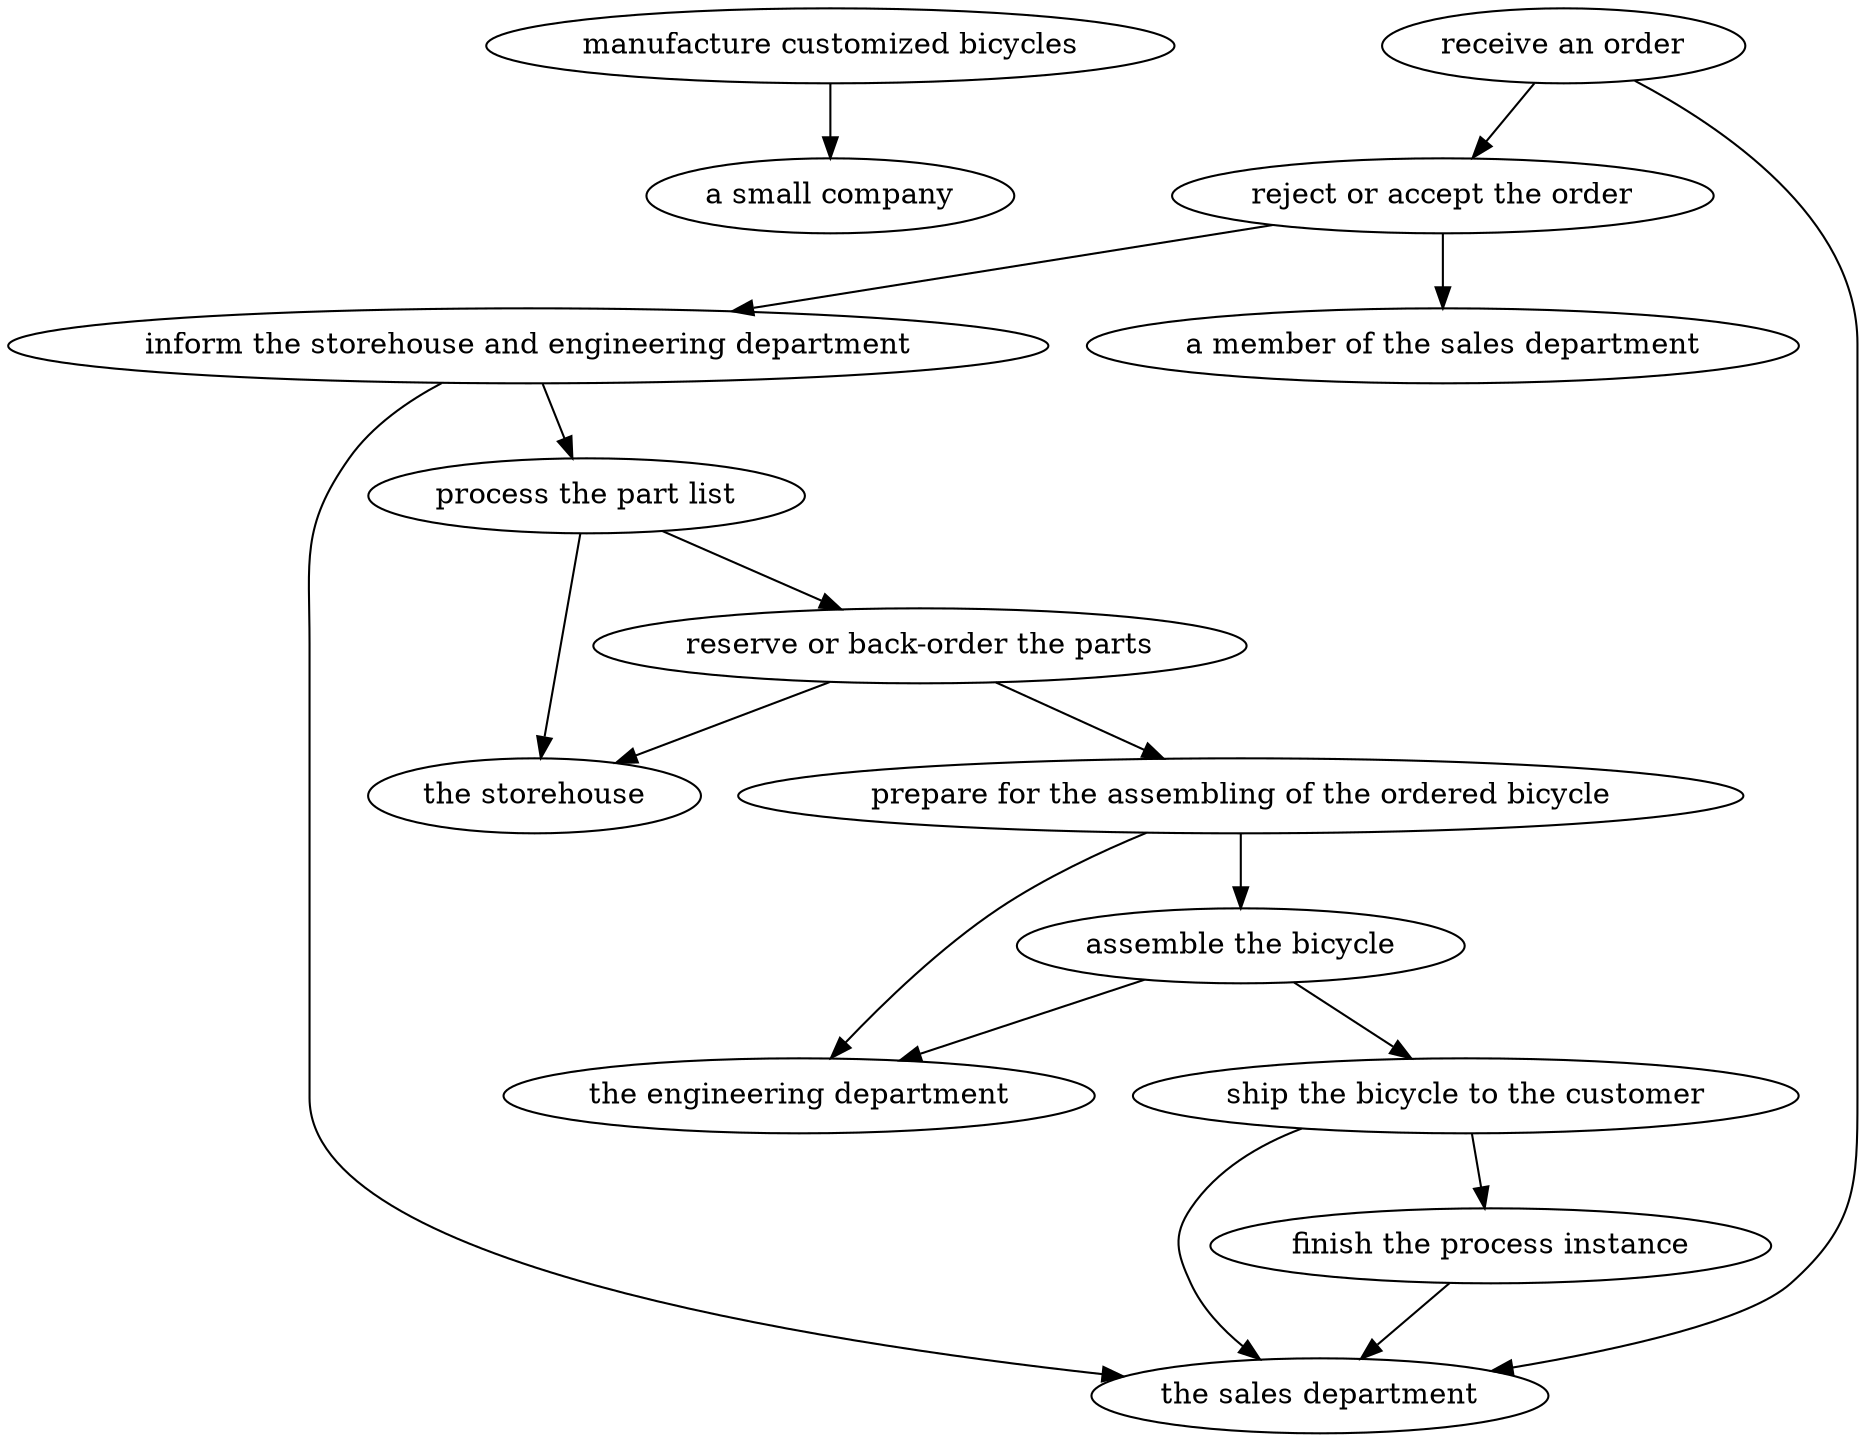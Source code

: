 strict digraph "doc-1.1" {
	graph [name="doc-1.1"];
	"manufacture customized bicycles"	[attrs="{'type': 'Activity', 'label': 'manufacture customized bicycles'}"];
	"a small company"	[attrs="{'type': 'Actor', 'label': 'a small company'}"];
	"manufacture customized bicycles" -> "a small company"	[attrs="{'type': 'actor performer', 'label': 'actor performer'}"];
	"receive an order"	[attrs="{'type': 'Activity', 'label': 'receive an order'}"];
	"reject or accept the order"	[attrs="{'type': 'Activity', 'label': 'reject or accept the order'}"];
	"receive an order" -> "reject or accept the order"	[attrs="{'type': 'flow', 'label': 'flow'}"];
	"the sales department"	[attrs="{'type': 'Actor', 'label': 'the sales department'}"];
	"receive an order" -> "the sales department"	[attrs="{'type': 'actor performer', 'label': 'actor performer'}"];
	"inform the storehouse and engineering department"	[attrs="{'type': 'Activity', 'label': 'inform the storehouse and engineering department'}"];
	"reject or accept the order" -> "inform the storehouse and engineering department"	[attrs="{'type': 'flow', 'label': 'flow'}"];
	"a member of the sales department"	[attrs="{'type': 'Actor', 'label': 'a member of the sales department'}"];
	"reject or accept the order" -> "a member of the sales department"	[attrs="{'type': 'actor performer', 'label': 'actor performer'}"];
	"process the part list"	[attrs="{'type': 'Activity', 'label': 'process the part list'}"];
	"inform the storehouse and engineering department" -> "process the part list"	[attrs="{'type': 'flow', 'label': 'flow'}"];
	"inform the storehouse and engineering department" -> "the sales department"	[attrs="{'type': 'actor performer', 'label': 'actor performer'}"];
	"reserve or back-order the parts"	[attrs="{'type': 'Activity', 'label': 'reserve or back-order the parts'}"];
	"process the part list" -> "reserve or back-order the parts"	[attrs="{'type': 'flow', 'label': 'flow'}"];
	"the storehouse"	[attrs="{'type': 'Actor', 'label': 'the storehouse'}"];
	"process the part list" -> "the storehouse"	[attrs="{'type': 'actor performer', 'label': 'actor performer'}"];
	"prepare for the assembling of the ordered bicycle"	[attrs="{'type': 'Activity', 'label': 'prepare for the assembling of the ordered bicycle'}"];
	"reserve or back-order the parts" -> "prepare for the assembling of the ordered bicycle"	[attrs="{'type': 'flow', 'label': 'flow'}"];
	"reserve or back-order the parts" -> "the storehouse"	[attrs="{'type': 'actor performer', 'label': 'actor performer'}"];
	"assemble the bicycle"	[attrs="{'type': 'Activity', 'label': 'assemble the bicycle'}"];
	"prepare for the assembling of the ordered bicycle" -> "assemble the bicycle"	[attrs="{'type': 'flow', 'label': 'flow'}"];
	"the engineering department"	[attrs="{'type': 'Actor', 'label': 'the engineering department'}"];
	"prepare for the assembling of the ordered bicycle" -> "the engineering department"	[attrs="{'type': 'actor performer', 'label': 'actor performer'}"];
	"ship the bicycle to the customer"	[attrs="{'type': 'Activity', 'label': 'ship the bicycle to the customer'}"];
	"assemble the bicycle" -> "ship the bicycle to the customer"	[attrs="{'type': 'flow', 'label': 'flow'}"];
	"assemble the bicycle" -> "the engineering department"	[attrs="{'type': 'actor performer', 'label': 'actor performer'}"];
	"finish the process instance"	[attrs="{'type': 'Activity', 'label': 'finish the process instance'}"];
	"ship the bicycle to the customer" -> "finish the process instance"	[attrs="{'type': 'flow', 'label': 'flow'}"];
	"ship the bicycle to the customer" -> "the sales department"	[attrs="{'type': 'actor performer', 'label': 'actor performer'}"];
	"finish the process instance" -> "the sales department"	[attrs="{'type': 'actor performer', 'label': 'actor performer'}"];
}
